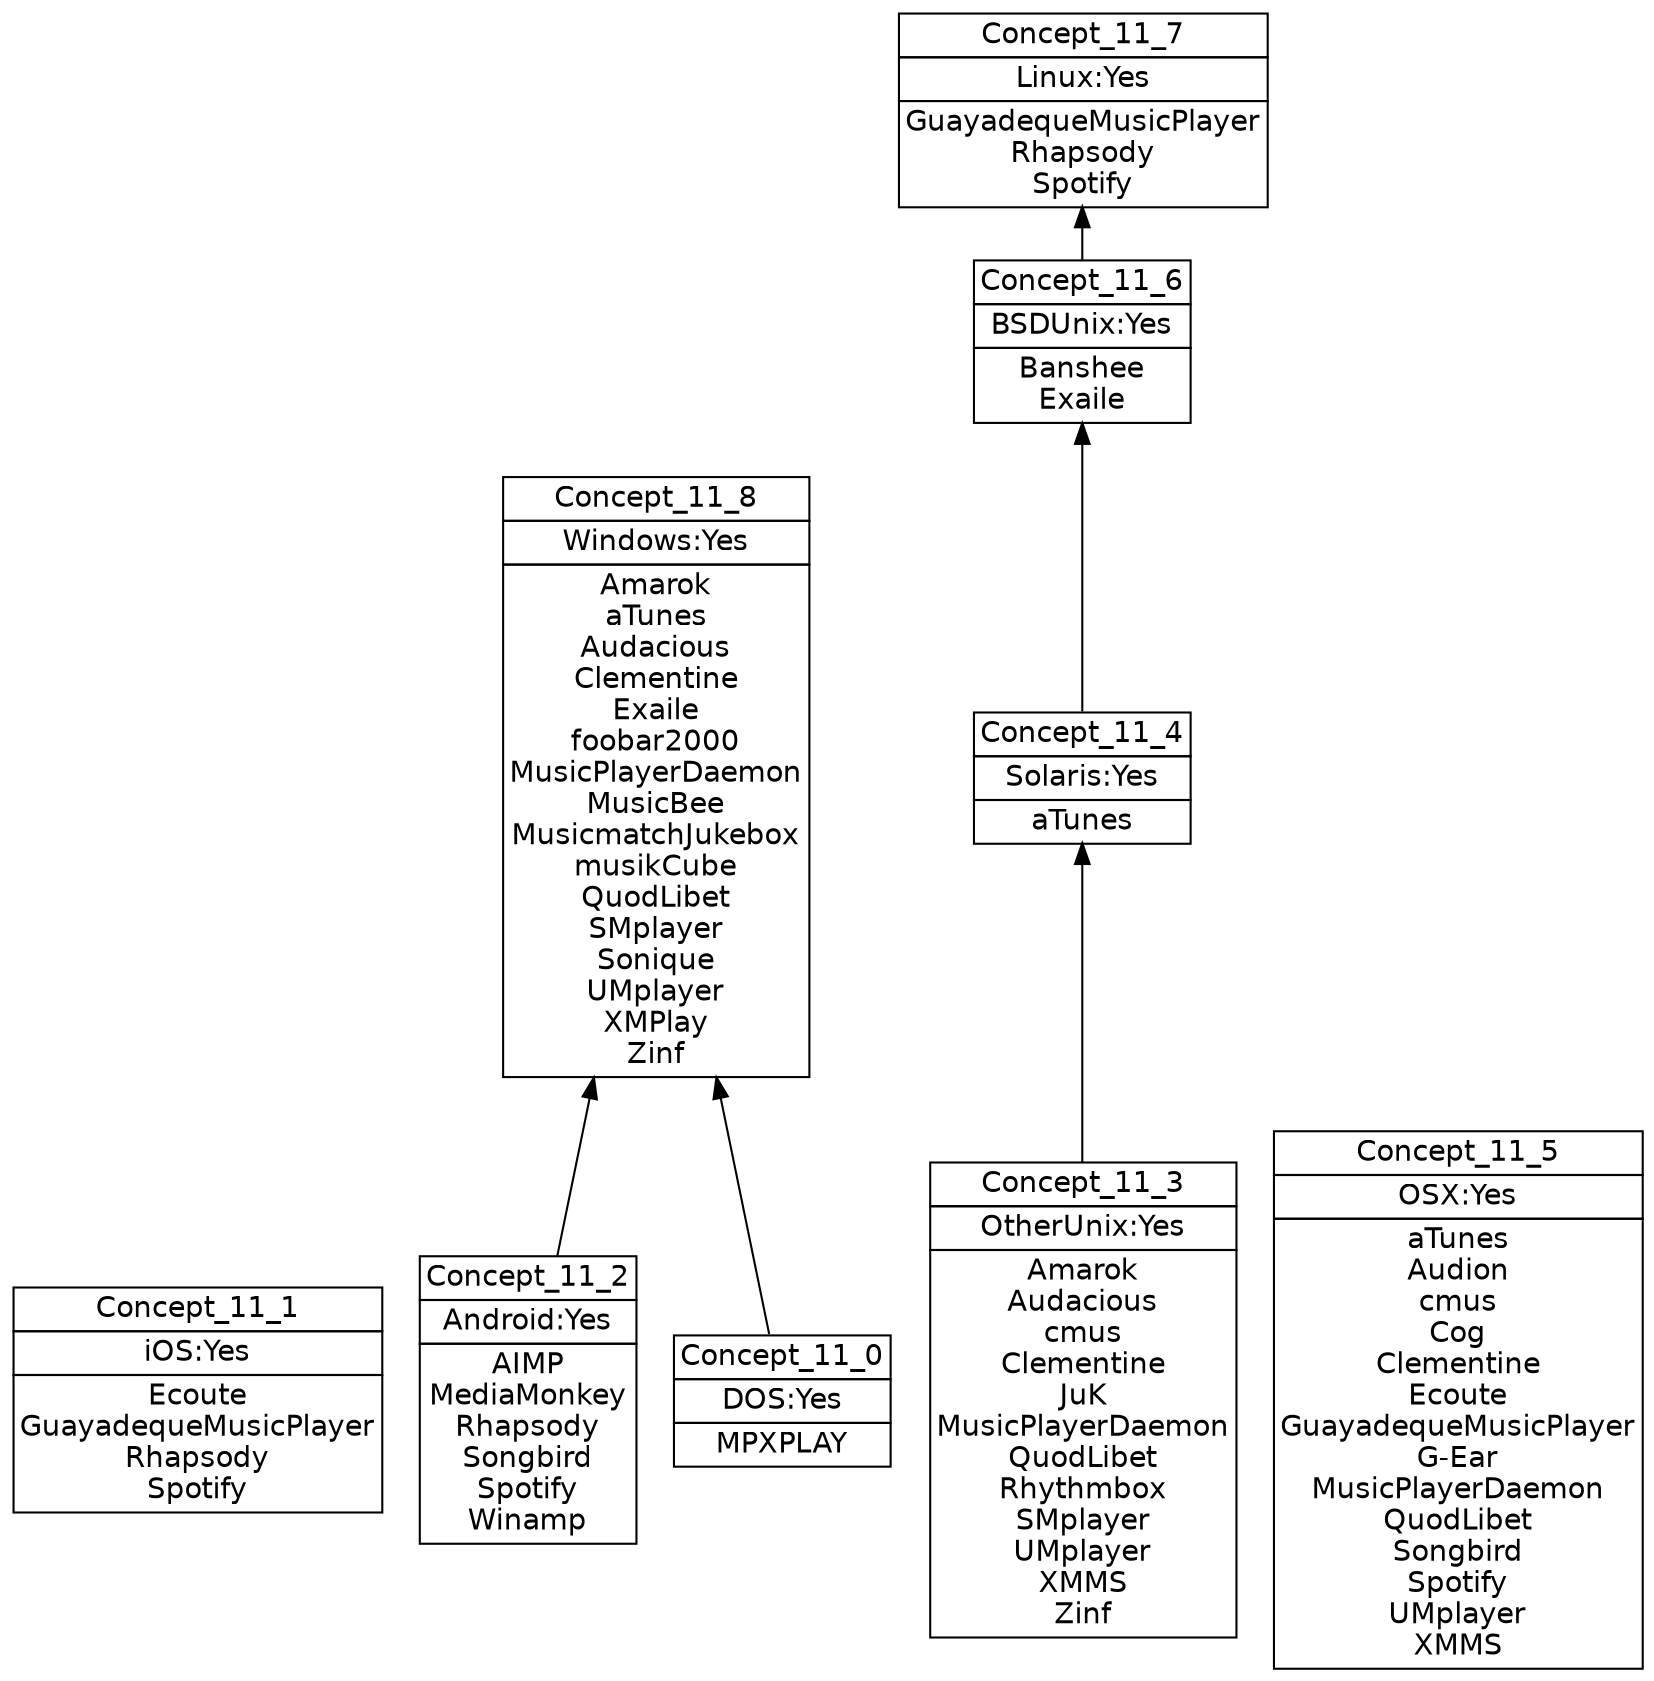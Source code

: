 digraph G { 
	rankdir=BT;
	margin=0;
	node [margin="0.03,0.03",fontname="DejaVu Sans"];
	ranksep=0.3;
	nodesep=0.2;
//graph[label="name:11,concept number:9,object number:33,attribute number:9"
3 [shape=none,label=<<table border="0" cellborder="1" cellspacing="0" port="p"><tr><td>Concept_11_1</td></tr><tr><td>iOS:Yes<br/></td></tr><tr><td>Ecoute<br/>GuayadequeMusicPlayer<br/>Rhapsody<br/>Spotify<br/></td></tr></table>>];
4 [shape=none,label=<<table border="0" cellborder="1" cellspacing="0" port="p"><tr><td>Concept_11_2</td></tr><tr><td>Android:Yes<br/></td></tr><tr><td>AIMP<br/>MediaMonkey<br/>Rhapsody<br/>Songbird<br/>Spotify<br/>Winamp<br/></td></tr></table>>];
7 [shape=none,label=<<table border="0" cellborder="1" cellspacing="0" port="p"><tr><td>Concept_11_3</td></tr><tr><td>OtherUnix:Yes<br/></td></tr><tr><td>Amarok<br/>Audacious<br/>cmus<br/>Clementine<br/>JuK<br/>MusicPlayerDaemon<br/>QuodLibet<br/>Rhythmbox<br/>SMplayer<br/>UMplayer<br/>XMMS<br/>Zinf<br/></td></tr></table>>];
6 [shape=none,label=<<table border="0" cellborder="1" cellspacing="0" port="p"><tr><td>Concept_11_4</td></tr><tr><td>Solaris:Yes<br/></td></tr><tr><td>aTunes<br/></td></tr></table>>];
1 [shape=none,label=<<table border="0" cellborder="1" cellspacing="0" port="p"><tr><td>Concept_11_5</td></tr><tr><td>OSX:Yes<br/></td></tr><tr><td>aTunes<br/>Audion<br/>cmus<br/>Cog<br/>Clementine<br/>Ecoute<br/>GuayadequeMusicPlayer<br/>G-Ear<br/>MusicPlayerDaemon<br/>QuodLibet<br/>Songbird<br/>Spotify<br/>UMplayer<br/>XMMS<br/></td></tr></table>>];
5 [shape=none,label=<<table border="0" cellborder="1" cellspacing="0" port="p"><tr><td>Concept_11_6</td></tr><tr><td>BSDUnix:Yes<br/></td></tr><tr><td>Banshee<br/>Exaile<br/></td></tr></table>>];
2 [shape=none,label=<<table border="0" cellborder="1" cellspacing="0" port="p"><tr><td>Concept_11_7</td></tr><tr><td>Linux:Yes<br/></td></tr><tr><td>GuayadequeMusicPlayer<br/>Rhapsody<br/>Spotify<br/></td></tr></table>>];
0 [shape=none,label=<<table border="0" cellborder="1" cellspacing="0" port="p"><tr><td>Concept_11_8</td></tr><tr><td>Windows:Yes<br/></td></tr><tr><td>Amarok<br/>aTunes<br/>Audacious<br/>Clementine<br/>Exaile<br/>foobar2000<br/>MusicPlayerDaemon<br/>MusicBee<br/>MusicmatchJukebox<br/>musikCube<br/>QuodLibet<br/>SMplayer<br/>Sonique<br/>UMplayer<br/>XMPlay<br/>Zinf<br/></td></tr></table>>];
8 [shape=none,label=<<table border="0" cellborder="1" cellspacing="0" port="p"><tr><td>Concept_11_0</td></tr><tr><td>DOS:Yes<br/></td></tr><tr><td>MPXPLAY<br/></td></tr></table>>];
	7:p -> 6:p
	6:p -> 5:p
	5:p -> 2:p
	4:p -> 0:p
	8:p -> 0:p
}